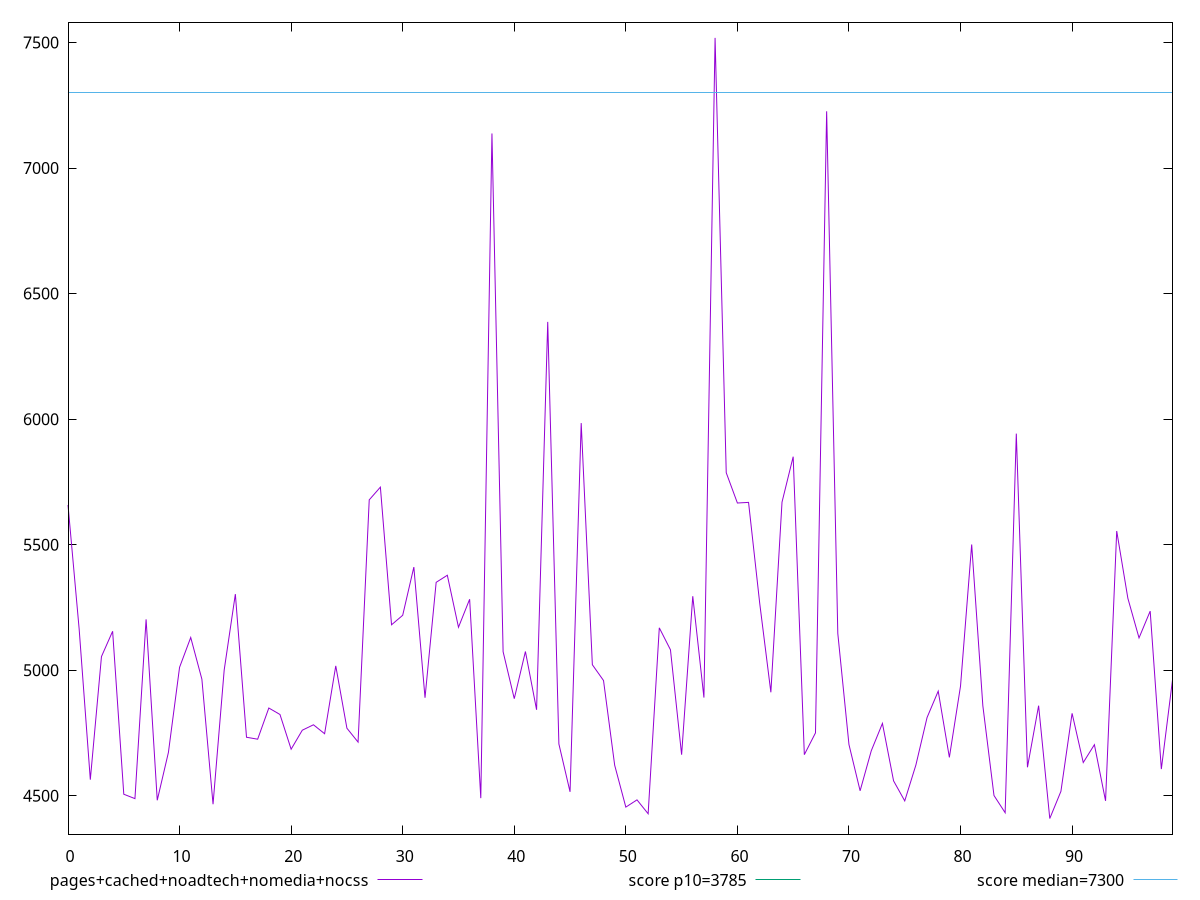 reset

$pagesCachedNoadtechNomediaNocss <<EOF
0 5658.189
1 5163.762
2 4564.102000000001
3 5054.379
4 5155.165
5 4506.0914999999995
6 4488.592
7 5202.545
8 4482.0175
9 4672.557999999999
10 5011.595
11 5130.383999999999
12 4964.3505000000005
13 4466.361999999999
14 5000.743
15 5303.1035
16 4733.0195
17 4725.282500000001
18 4849.471
19 4823.637499999999
20 4685.4255
21 4761.067
22 4782.671
23 4747.0830000000005
24 5017.3544999999995
25 4768.985000000001
26 4713.7029999999995
27 5678.549
28 5729.233
29 5180.995999999999
30 5218.8125
31 5410.796999999999
32 4890.438
33 5350.1709999999985
34 5378.2705000000005
35 5171.106
36 5282.6845
37 4490.475
38 7137.6855
39 5073.7445
40 4886.657
41 5074.562
42 4842.458999999999
43 6387.279500000001
44 4706.252
45 4515.651
46 5984.208999999999
47 5021.839
48 4958.9975
49 4621.657999999999
50 4454.8145
51 4483.629999999999
52 4428.346
53 5168.8305
54 5081.446
55 4663.4595
56 5294.737500000001
57 4890.993
58 7518.386
59 5786.553
60 5665.974
61 5668.433500000001
62 5266.923
63 4912.063
64 5669.556
65 5850.487000000001
66 4663.65
67 4750.448000000001
68 7226.026000000001
69 5146.3730000000005
70 4704.08
71 4519.7765
72 4679.147999999999
73 4788.1630000000005
74 4559.244000000001
75 4479.556
76 4622.543
77 4811.481
78 4916.659000000001
79 4652.936
80 4936.8315
81 5500.583
82 4858.684499999999
83 4500.9825
84 4432.42595
85 5942.418
86 4613.4580000000005
87 4858.798
88 4409.348
89 4517.749
90 4828.299999999999
91 4632.343999999999
92 4703.43
93 4479.659
94 5554.4275
95 5286.3395
96 5128.6925
97 5235.351000000001
98 4606.211499999999
99 4961.271
EOF

set key outside below
set xrange [0:99]
set yrange [4347.16724:7580.566760000001]
set trange [4347.16724:7580.566760000001]
set terminal svg size 640, 500 enhanced background rgb 'white'
set output "report_00013_2021-02-09T12-04-24.940Z/interactive/comparison/line/4_vs_5.svg"

plot $pagesCachedNoadtechNomediaNocss title "pages+cached+noadtech+nomedia+nocss" with line, \
     3785 title "score p10=3785", \
     7300 title "score median=7300"

reset
